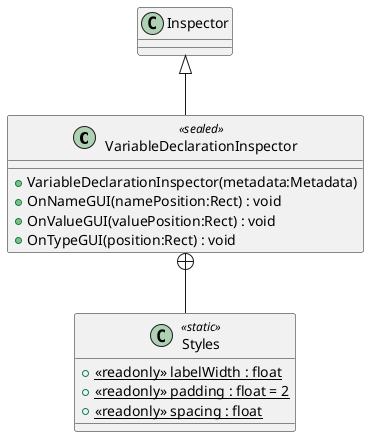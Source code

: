 @startuml
class VariableDeclarationInspector <<sealed>> {
    + VariableDeclarationInspector(metadata:Metadata)
    + OnNameGUI(namePosition:Rect) : void
    + OnValueGUI(valuePosition:Rect) : void
    + OnTypeGUI(position:Rect) : void
}
class Styles <<static>> {
    + {static} <<readonly>> labelWidth : float
    + {static} <<readonly>> padding : float = 2
    + {static} <<readonly>> spacing : float
}
Inspector <|-- VariableDeclarationInspector
VariableDeclarationInspector +-- Styles
@enduml
